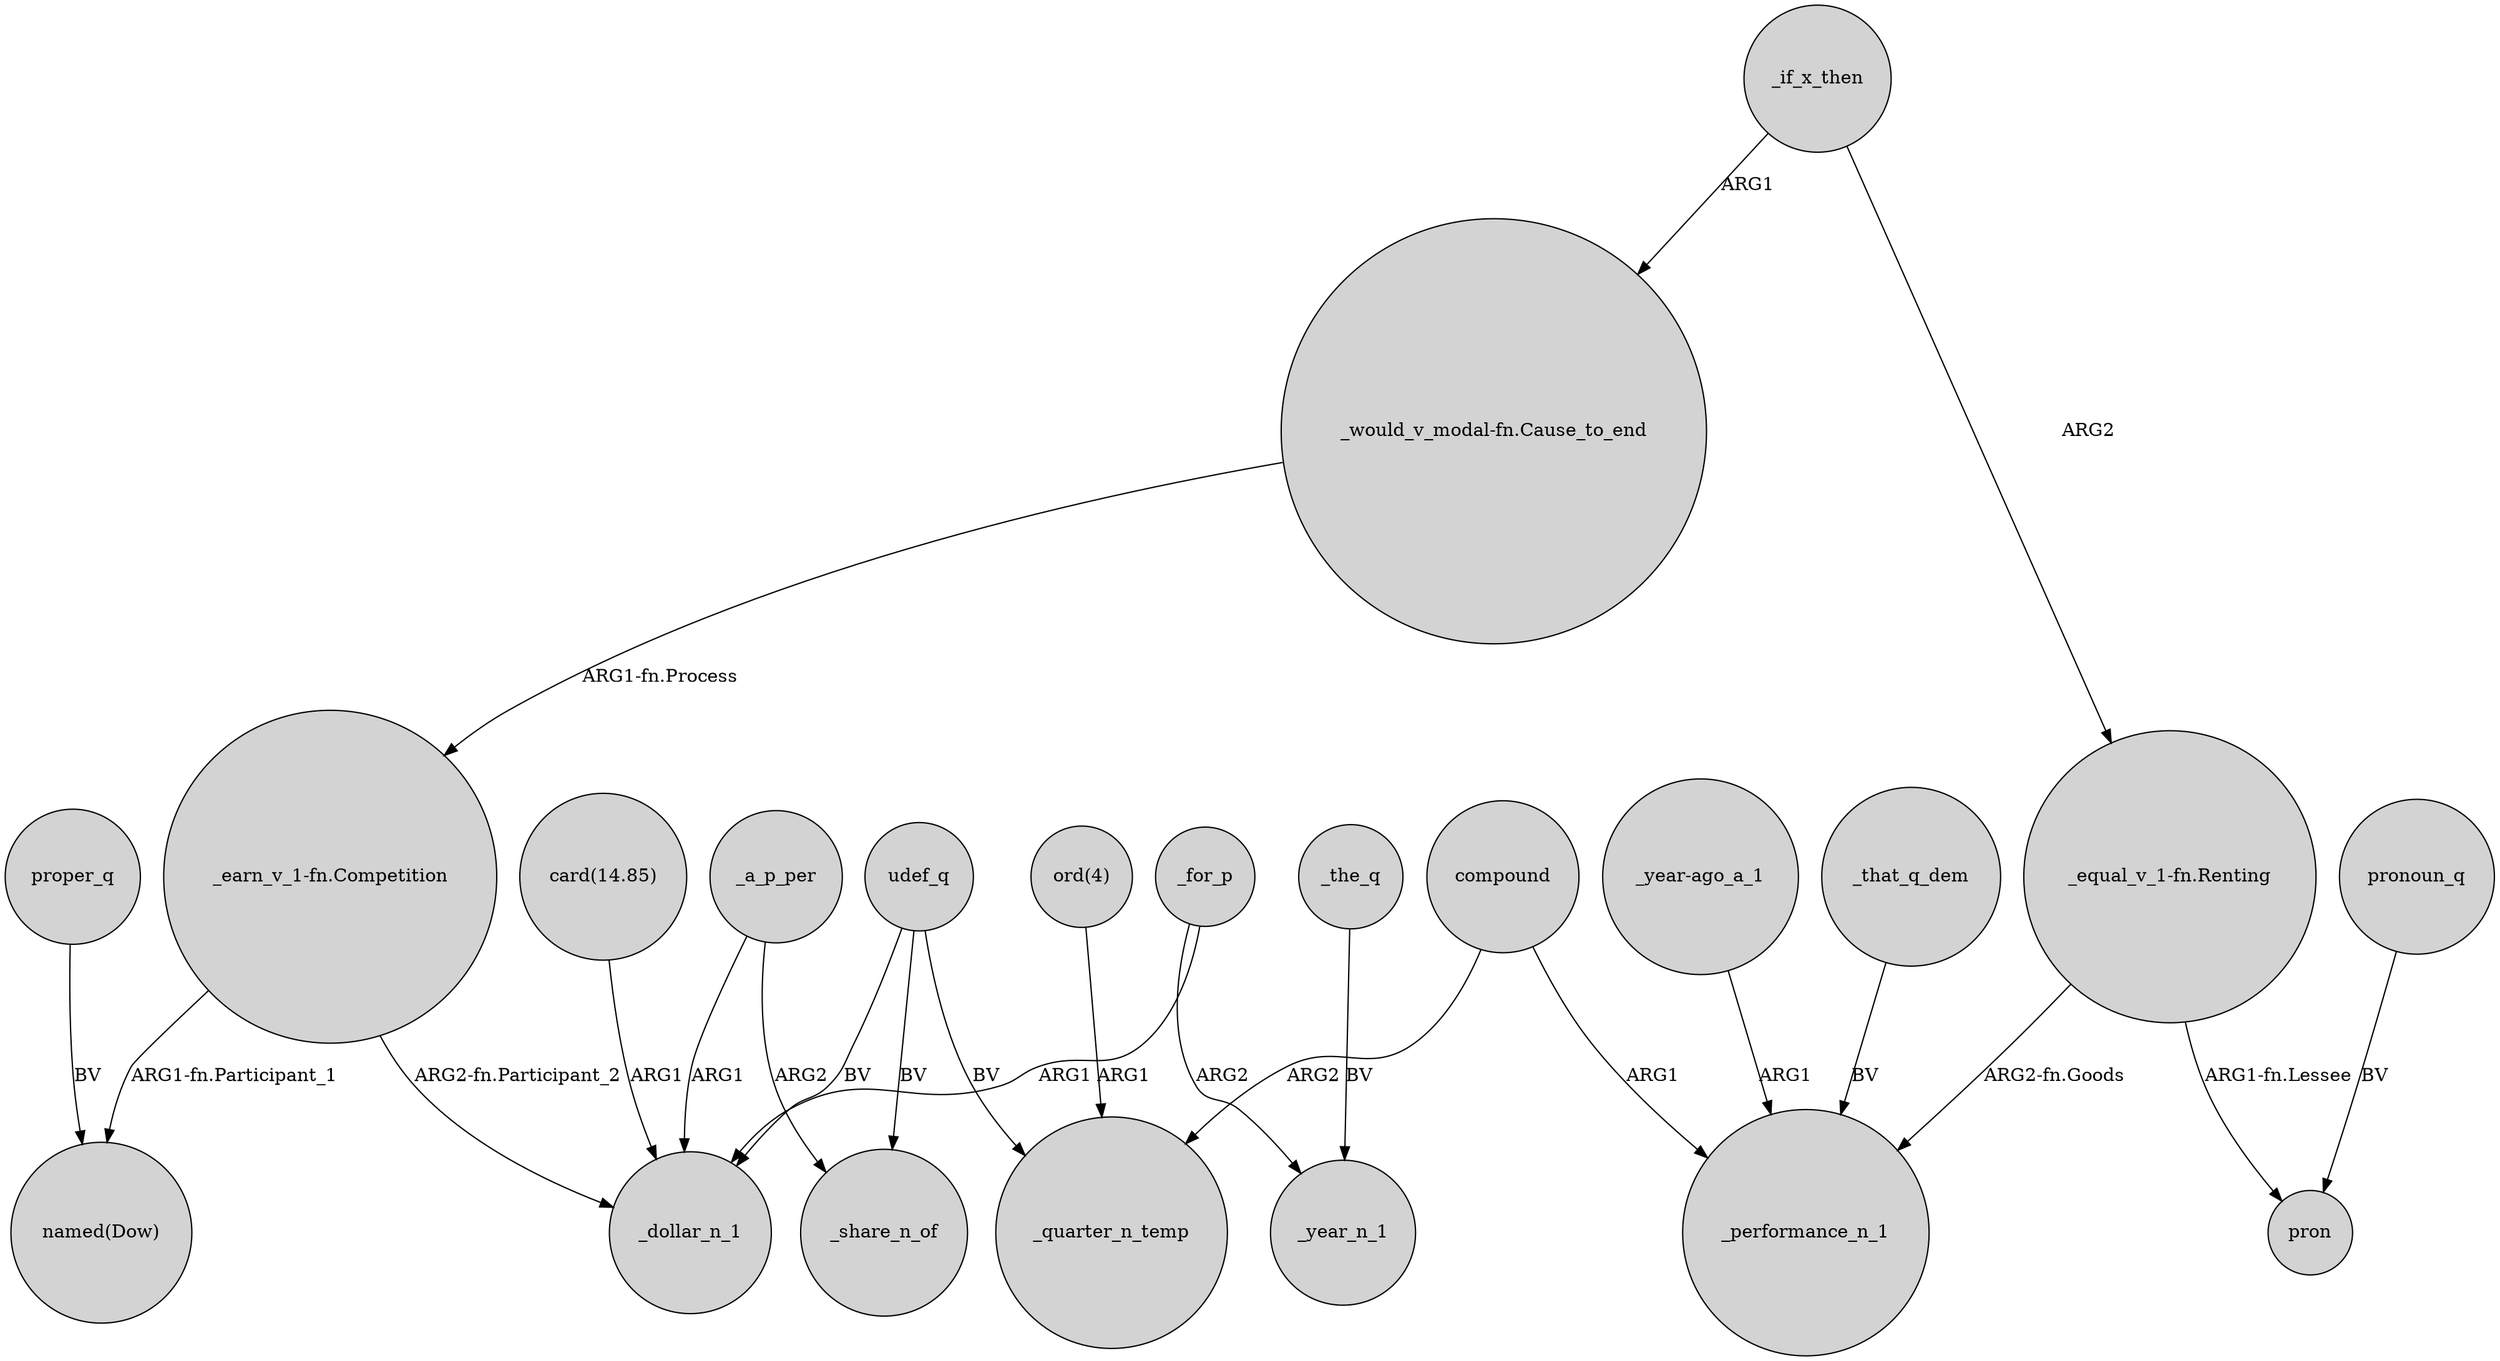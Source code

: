 digraph {
	node [shape=circle style=filled]
	"_earn_v_1-fn.Competition" -> "named(Dow)" [label="ARG1-fn.Participant_1"]
	"_would_v_modal-fn.Cause_to_end" -> "_earn_v_1-fn.Competition" [label="ARG1-fn.Process"]
	"_earn_v_1-fn.Competition" -> _dollar_n_1 [label="ARG2-fn.Participant_2"]
	compound -> _performance_n_1 [label=ARG1]
	_if_x_then -> "_equal_v_1-fn.Renting" [label=ARG2]
	"card(14.85)" -> _dollar_n_1 [label=ARG1]
	pronoun_q -> pron [label=BV]
	compound -> _quarter_n_temp [label=ARG2]
	_a_p_per -> _share_n_of [label=ARG2]
	_that_q_dem -> _performance_n_1 [label=BV]
	_the_q -> _year_n_1 [label=BV]
	udef_q -> _share_n_of [label=BV]
	udef_q -> _dollar_n_1 [label=BV]
	"_equal_v_1-fn.Renting" -> _performance_n_1 [label="ARG2-fn.Goods"]
	"_equal_v_1-fn.Renting" -> pron [label="ARG1-fn.Lessee"]
	proper_q -> "named(Dow)" [label=BV]
	_for_p -> _dollar_n_1 [label=ARG1]
	"ord(4)" -> _quarter_n_temp [label=ARG1]
	_a_p_per -> _dollar_n_1 [label=ARG1]
	udef_q -> _quarter_n_temp [label=BV]
	_for_p -> _year_n_1 [label=ARG2]
	"_year-ago_a_1" -> _performance_n_1 [label=ARG1]
	_if_x_then -> "_would_v_modal-fn.Cause_to_end" [label=ARG1]
}

